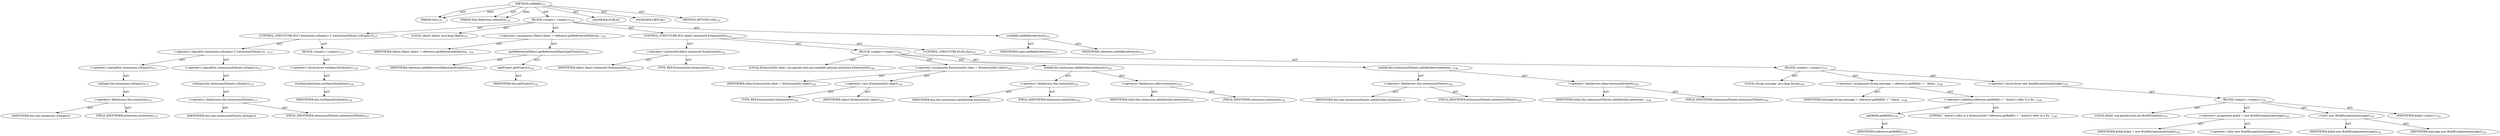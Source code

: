digraph "setRefid" {  
"111669149700" [label = <(METHOD,setRefid)<SUB>135</SUB>> ]
"115964116992" [label = <(PARAM,this)<SUB>135</SUB>> ]
"115964117002" [label = <(PARAM,final Reference reference)<SUB>135</SUB>> ]
"25769803780" [label = <(BLOCK,&lt;empty&gt;,&lt;empty&gt;)<SUB>136</SUB>> ]
"47244640256" [label = <(CONTROL_STRUCTURE,IF,if (!extensions.isEmpty() || !extensionsFilesets.isEmpty()))<SUB>137</SUB>> ]
"30064771087" [label = <(&lt;operator&gt;.logicalOr,!extensions.isEmpty() || !extensionsFilesets.is...)<SUB>137</SUB>> ]
"30064771088" [label = <(&lt;operator&gt;.logicalNot,!extensions.isEmpty())<SUB>137</SUB>> ]
"30064771089" [label = <(isEmpty,this.extensions.isEmpty())<SUB>137</SUB>> ]
"30064771090" [label = <(&lt;operator&gt;.fieldAccess,this.extensions)<SUB>137</SUB>> ]
"68719476755" [label = <(IDENTIFIER,this,this.extensions.isEmpty())> ]
"55834574853" [label = <(FIELD_IDENTIFIER,extensions,extensions)<SUB>137</SUB>> ]
"30064771091" [label = <(&lt;operator&gt;.logicalNot,!extensionsFilesets.isEmpty())<SUB>137</SUB>> ]
"30064771092" [label = <(isEmpty,this.extensionsFilesets.isEmpty())<SUB>137</SUB>> ]
"30064771093" [label = <(&lt;operator&gt;.fieldAccess,this.extensionsFilesets)<SUB>137</SUB>> ]
"68719476756" [label = <(IDENTIFIER,this,this.extensionsFilesets.isEmpty())> ]
"55834574854" [label = <(FIELD_IDENTIFIER,extensionsFilesets,extensionsFilesets)<SUB>137</SUB>> ]
"25769803781" [label = <(BLOCK,&lt;empty&gt;,&lt;empty&gt;)<SUB>137</SUB>> ]
"30064771094" [label = <(&lt;operator&gt;.throw,throw tooManyAttributes();)<SUB>138</SUB>> ]
"30064771095" [label = <(tooManyAttributes,tooManyAttributes())<SUB>138</SUB>> ]
"68719476736" [label = <(IDENTIFIER,this,tooManyAttributes())<SUB>138</SUB>> ]
"94489280513" [label = <(LOCAL,Object object: java.lang.Object)<SUB>141</SUB>> ]
"30064771096" [label = <(&lt;operator&gt;.assignment,Object object = reference.getReferencedObject(g...)<SUB>141</SUB>> ]
"68719476757" [label = <(IDENTIFIER,object,Object object = reference.getReferencedObject(g...)<SUB>141</SUB>> ]
"30064771097" [label = <(getReferencedObject,getReferencedObject(getProject()))<SUB>142</SUB>> ]
"68719476758" [label = <(IDENTIFIER,reference,getReferencedObject(getProject()))<SUB>142</SUB>> ]
"30064771098" [label = <(getProject,getProject())<SUB>142</SUB>> ]
"68719476737" [label = <(IDENTIFIER,this,getProject())<SUB>142</SUB>> ]
"47244640257" [label = <(CONTROL_STRUCTURE,IF,if (object instanceof ExtensionSet))<SUB>143</SUB>> ]
"30064771099" [label = <(&lt;operator&gt;.instanceOf,object instanceof ExtensionSet)<SUB>143</SUB>> ]
"68719476759" [label = <(IDENTIFIER,object,object instanceof ExtensionSet)<SUB>143</SUB>> ]
"180388626433" [label = <(TYPE_REF,ExtensionSet,ExtensionSet)<SUB>143</SUB>> ]
"25769803782" [label = <(BLOCK,&lt;empty&gt;,&lt;empty&gt;)<SUB>143</SUB>> ]
"94489280514" [label = <(LOCAL,ExtensionSet other: org.apache.tools.ant.taskdefs.optional.extension.ExtensionSet)<SUB>144</SUB>> ]
"30064771100" [label = <(&lt;operator&gt;.assignment,ExtensionSet other = (ExtensionSet) object)<SUB>144</SUB>> ]
"68719476760" [label = <(IDENTIFIER,other,ExtensionSet other = (ExtensionSet) object)<SUB>144</SUB>> ]
"30064771101" [label = <(&lt;operator&gt;.cast,(ExtensionSet) object)<SUB>144</SUB>> ]
"180388626434" [label = <(TYPE_REF,ExtensionSet,ExtensionSet)<SUB>144</SUB>> ]
"68719476761" [label = <(IDENTIFIER,object,(ExtensionSet) object)<SUB>144</SUB>> ]
"30064771102" [label = <(addAll,this.extensions.addAll(other.extensions))<SUB>145</SUB>> ]
"30064771103" [label = <(&lt;operator&gt;.fieldAccess,this.extensions)<SUB>145</SUB>> ]
"68719476762" [label = <(IDENTIFIER,this,this.extensions.addAll(other.extensions))> ]
"55834574855" [label = <(FIELD_IDENTIFIER,extensions,extensions)<SUB>145</SUB>> ]
"30064771104" [label = <(&lt;operator&gt;.fieldAccess,other.extensions)<SUB>145</SUB>> ]
"68719476763" [label = <(IDENTIFIER,other,this.extensions.addAll(other.extensions))<SUB>145</SUB>> ]
"55834574856" [label = <(FIELD_IDENTIFIER,extensions,extensions)<SUB>145</SUB>> ]
"30064771105" [label = <(addAll,this.extensionsFilesets.addAll(other.extensions...)<SUB>146</SUB>> ]
"30064771106" [label = <(&lt;operator&gt;.fieldAccess,this.extensionsFilesets)<SUB>146</SUB>> ]
"68719476764" [label = <(IDENTIFIER,this,this.extensionsFilesets.addAll(other.extensions...)> ]
"55834574857" [label = <(FIELD_IDENTIFIER,extensionsFilesets,extensionsFilesets)<SUB>146</SUB>> ]
"30064771107" [label = <(&lt;operator&gt;.fieldAccess,other.extensionsFilesets)<SUB>146</SUB>> ]
"68719476765" [label = <(IDENTIFIER,other,this.extensionsFilesets.addAll(other.extensions...)<SUB>146</SUB>> ]
"55834574858" [label = <(FIELD_IDENTIFIER,extensionsFilesets,extensionsFilesets)<SUB>146</SUB>> ]
"47244640258" [label = <(CONTROL_STRUCTURE,ELSE,else)<SUB>147</SUB>> ]
"25769803783" [label = <(BLOCK,&lt;empty&gt;,&lt;empty&gt;)<SUB>147</SUB>> ]
"94489280515" [label = <(LOCAL,String message: java.lang.String)<SUB>148</SUB>> ]
"30064771108" [label = <(&lt;operator&gt;.assignment,String message = reference.getRefId() + &quot; doesn...)<SUB>148</SUB>> ]
"68719476766" [label = <(IDENTIFIER,message,String message = reference.getRefId() + &quot; doesn...)<SUB>148</SUB>> ]
"30064771109" [label = <(&lt;operator&gt;.addition,reference.getRefId() + &quot; doesn\'t refer to a Ex...)<SUB>149</SUB>> ]
"30064771110" [label = <(getRefId,getRefId())<SUB>149</SUB>> ]
"68719476767" [label = <(IDENTIFIER,reference,getRefId())<SUB>149</SUB>> ]
"90194313216" [label = <(LITERAL,&quot; doesn\'t refer to a ExtensionSet&quot;,reference.getRefId() + &quot; doesn\'t refer to a Ex...)<SUB>149</SUB>> ]
"30064771111" [label = <(&lt;operator&gt;.throw,throw new BuildException(message);)<SUB>150</SUB>> ]
"25769803784" [label = <(BLOCK,&lt;empty&gt;,&lt;empty&gt;)<SUB>150</SUB>> ]
"94489280516" [label = <(LOCAL,$obj0: org.apache.tools.ant.BuildException)<SUB>150</SUB>> ]
"30064771112" [label = <(&lt;operator&gt;.assignment,$obj0 = new BuildException(message))<SUB>150</SUB>> ]
"68719476768" [label = <(IDENTIFIER,$obj0,$obj0 = new BuildException(message))<SUB>150</SUB>> ]
"30064771113" [label = <(&lt;operator&gt;.alloc,new BuildException(message))<SUB>150</SUB>> ]
"30064771114" [label = <(&lt;init&gt;,new BuildException(message))<SUB>150</SUB>> ]
"68719476769" [label = <(IDENTIFIER,$obj0,new BuildException(message))<SUB>150</SUB>> ]
"68719476770" [label = <(IDENTIFIER,message,new BuildException(message))<SUB>150</SUB>> ]
"68719476771" [label = <(IDENTIFIER,$obj0,&lt;empty&gt;)<SUB>150</SUB>> ]
"30064771115" [label = <(setRefid,setRefid(reference))<SUB>153</SUB>> ]
"68719476772" [label = <(IDENTIFIER,super,setRefid(reference))<SUB>153</SUB>> ]
"68719476773" [label = <(IDENTIFIER,reference,setRefid(reference))<SUB>153</SUB>> ]
"133143986186" [label = <(MODIFIER,PUBLIC)> ]
"133143986187" [label = <(MODIFIER,VIRTUAL)> ]
"128849018884" [label = <(METHOD_RETURN,void)<SUB>135</SUB>> ]
  "111669149700" -> "115964116992"  [ label = "AST: "] 
  "111669149700" -> "115964117002"  [ label = "AST: "] 
  "111669149700" -> "25769803780"  [ label = "AST: "] 
  "111669149700" -> "133143986186"  [ label = "AST: "] 
  "111669149700" -> "133143986187"  [ label = "AST: "] 
  "111669149700" -> "128849018884"  [ label = "AST: "] 
  "25769803780" -> "47244640256"  [ label = "AST: "] 
  "25769803780" -> "94489280513"  [ label = "AST: "] 
  "25769803780" -> "30064771096"  [ label = "AST: "] 
  "25769803780" -> "47244640257"  [ label = "AST: "] 
  "25769803780" -> "30064771115"  [ label = "AST: "] 
  "47244640256" -> "30064771087"  [ label = "AST: "] 
  "47244640256" -> "25769803781"  [ label = "AST: "] 
  "30064771087" -> "30064771088"  [ label = "AST: "] 
  "30064771087" -> "30064771091"  [ label = "AST: "] 
  "30064771088" -> "30064771089"  [ label = "AST: "] 
  "30064771089" -> "30064771090"  [ label = "AST: "] 
  "30064771090" -> "68719476755"  [ label = "AST: "] 
  "30064771090" -> "55834574853"  [ label = "AST: "] 
  "30064771091" -> "30064771092"  [ label = "AST: "] 
  "30064771092" -> "30064771093"  [ label = "AST: "] 
  "30064771093" -> "68719476756"  [ label = "AST: "] 
  "30064771093" -> "55834574854"  [ label = "AST: "] 
  "25769803781" -> "30064771094"  [ label = "AST: "] 
  "30064771094" -> "30064771095"  [ label = "AST: "] 
  "30064771095" -> "68719476736"  [ label = "AST: "] 
  "30064771096" -> "68719476757"  [ label = "AST: "] 
  "30064771096" -> "30064771097"  [ label = "AST: "] 
  "30064771097" -> "68719476758"  [ label = "AST: "] 
  "30064771097" -> "30064771098"  [ label = "AST: "] 
  "30064771098" -> "68719476737"  [ label = "AST: "] 
  "47244640257" -> "30064771099"  [ label = "AST: "] 
  "47244640257" -> "25769803782"  [ label = "AST: "] 
  "47244640257" -> "47244640258"  [ label = "AST: "] 
  "30064771099" -> "68719476759"  [ label = "AST: "] 
  "30064771099" -> "180388626433"  [ label = "AST: "] 
  "25769803782" -> "94489280514"  [ label = "AST: "] 
  "25769803782" -> "30064771100"  [ label = "AST: "] 
  "25769803782" -> "30064771102"  [ label = "AST: "] 
  "25769803782" -> "30064771105"  [ label = "AST: "] 
  "30064771100" -> "68719476760"  [ label = "AST: "] 
  "30064771100" -> "30064771101"  [ label = "AST: "] 
  "30064771101" -> "180388626434"  [ label = "AST: "] 
  "30064771101" -> "68719476761"  [ label = "AST: "] 
  "30064771102" -> "30064771103"  [ label = "AST: "] 
  "30064771102" -> "30064771104"  [ label = "AST: "] 
  "30064771103" -> "68719476762"  [ label = "AST: "] 
  "30064771103" -> "55834574855"  [ label = "AST: "] 
  "30064771104" -> "68719476763"  [ label = "AST: "] 
  "30064771104" -> "55834574856"  [ label = "AST: "] 
  "30064771105" -> "30064771106"  [ label = "AST: "] 
  "30064771105" -> "30064771107"  [ label = "AST: "] 
  "30064771106" -> "68719476764"  [ label = "AST: "] 
  "30064771106" -> "55834574857"  [ label = "AST: "] 
  "30064771107" -> "68719476765"  [ label = "AST: "] 
  "30064771107" -> "55834574858"  [ label = "AST: "] 
  "47244640258" -> "25769803783"  [ label = "AST: "] 
  "25769803783" -> "94489280515"  [ label = "AST: "] 
  "25769803783" -> "30064771108"  [ label = "AST: "] 
  "25769803783" -> "30064771111"  [ label = "AST: "] 
  "30064771108" -> "68719476766"  [ label = "AST: "] 
  "30064771108" -> "30064771109"  [ label = "AST: "] 
  "30064771109" -> "30064771110"  [ label = "AST: "] 
  "30064771109" -> "90194313216"  [ label = "AST: "] 
  "30064771110" -> "68719476767"  [ label = "AST: "] 
  "30064771111" -> "25769803784"  [ label = "AST: "] 
  "25769803784" -> "94489280516"  [ label = "AST: "] 
  "25769803784" -> "30064771112"  [ label = "AST: "] 
  "25769803784" -> "30064771114"  [ label = "AST: "] 
  "25769803784" -> "68719476771"  [ label = "AST: "] 
  "30064771112" -> "68719476768"  [ label = "AST: "] 
  "30064771112" -> "30064771113"  [ label = "AST: "] 
  "30064771114" -> "68719476769"  [ label = "AST: "] 
  "30064771114" -> "68719476770"  [ label = "AST: "] 
  "30064771115" -> "68719476772"  [ label = "AST: "] 
  "30064771115" -> "68719476773"  [ label = "AST: "] 
  "111669149700" -> "115964116992"  [ label = "DDG: "] 
  "111669149700" -> "115964117002"  [ label = "DDG: "] 
}
